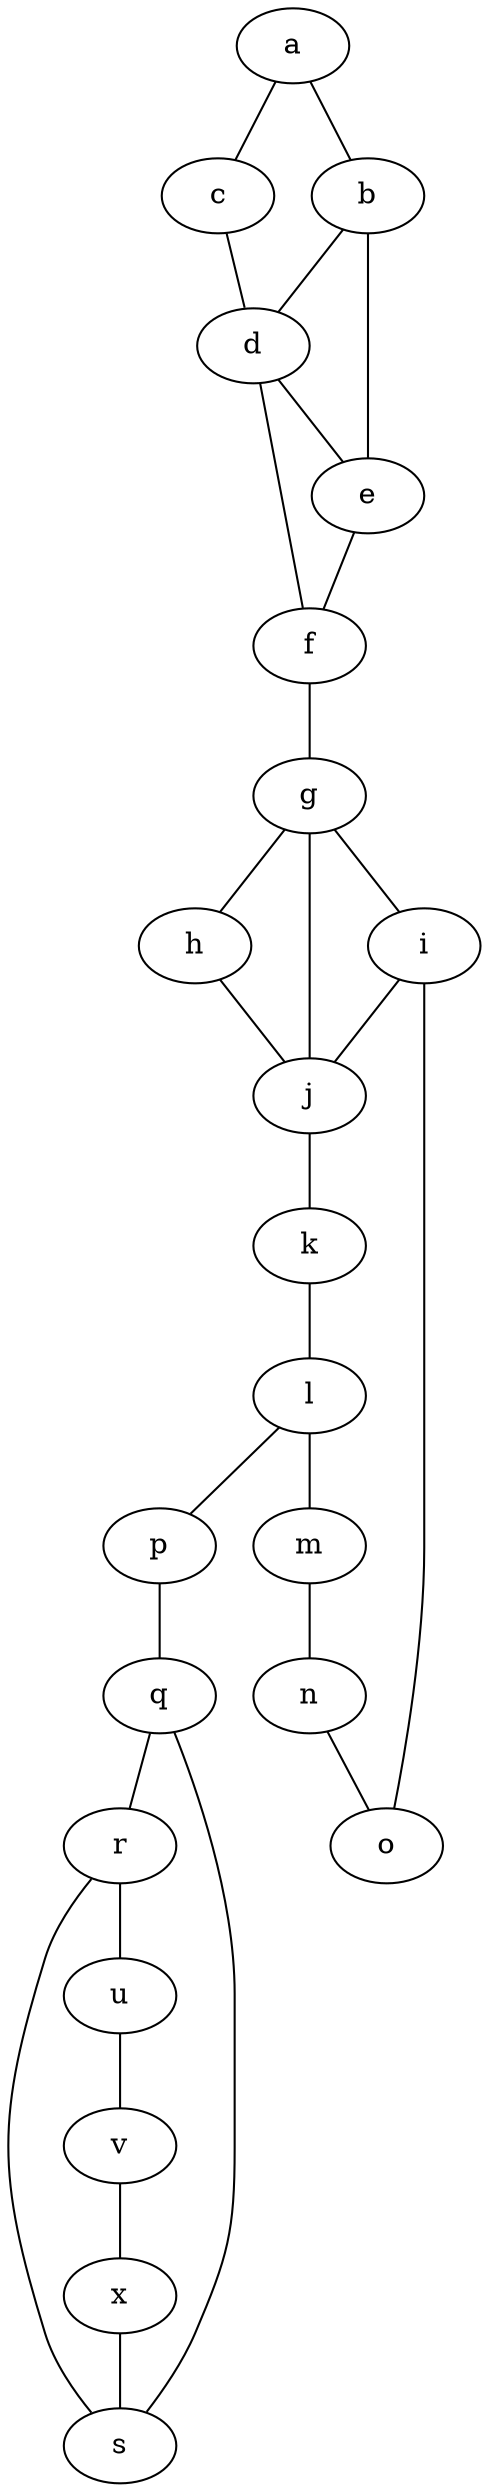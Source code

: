 graph {
a -- {b c};
b -- {d e};
c -- d;
d -- {e f};
e -- f;
f -- g;
g -- {h i j};
h -- j;
i -- {j o};
j -- k -- l -- m -- n -- o;
l -- p -- q -- r -- u -- v -- x -- s -- q;
s -- r;
}